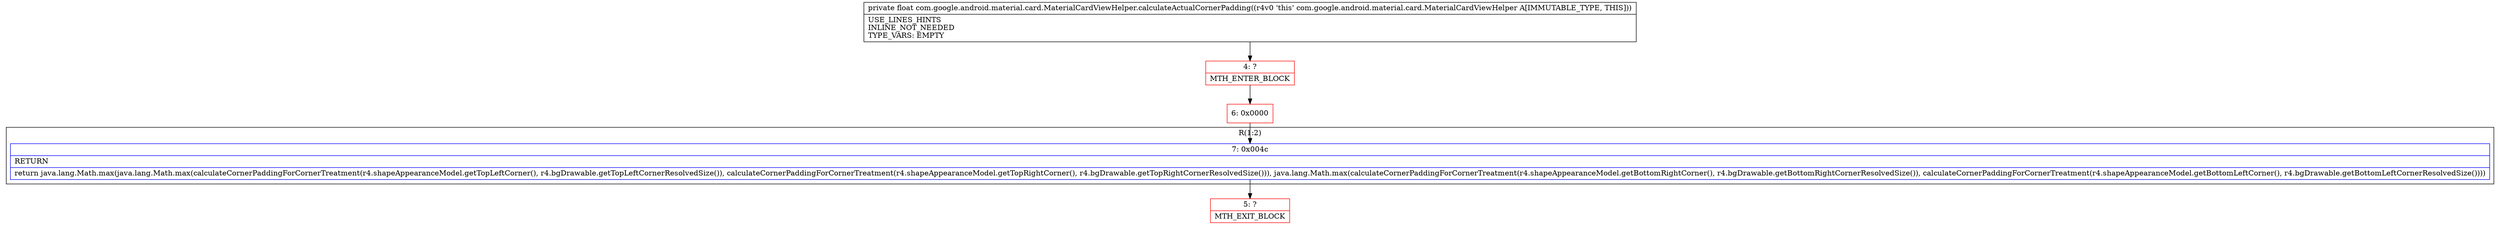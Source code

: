 digraph "CFG forcom.google.android.material.card.MaterialCardViewHelper.calculateActualCornerPadding()F" {
subgraph cluster_Region_1240582445 {
label = "R(1:2)";
node [shape=record,color=blue];
Node_7 [shape=record,label="{7\:\ 0x004c|RETURN\l|return java.lang.Math.max(java.lang.Math.max(calculateCornerPaddingForCornerTreatment(r4.shapeAppearanceModel.getTopLeftCorner(), r4.bgDrawable.getTopLeftCornerResolvedSize()), calculateCornerPaddingForCornerTreatment(r4.shapeAppearanceModel.getTopRightCorner(), r4.bgDrawable.getTopRightCornerResolvedSize())), java.lang.Math.max(calculateCornerPaddingForCornerTreatment(r4.shapeAppearanceModel.getBottomRightCorner(), r4.bgDrawable.getBottomRightCornerResolvedSize()), calculateCornerPaddingForCornerTreatment(r4.shapeAppearanceModel.getBottomLeftCorner(), r4.bgDrawable.getBottomLeftCornerResolvedSize())))\l}"];
}
Node_4 [shape=record,color=red,label="{4\:\ ?|MTH_ENTER_BLOCK\l}"];
Node_6 [shape=record,color=red,label="{6\:\ 0x0000}"];
Node_5 [shape=record,color=red,label="{5\:\ ?|MTH_EXIT_BLOCK\l}"];
MethodNode[shape=record,label="{private float com.google.android.material.card.MaterialCardViewHelper.calculateActualCornerPadding((r4v0 'this' com.google.android.material.card.MaterialCardViewHelper A[IMMUTABLE_TYPE, THIS]))  | USE_LINES_HINTS\lINLINE_NOT_NEEDED\lTYPE_VARS: EMPTY\l}"];
MethodNode -> Node_4;Node_7 -> Node_5;
Node_4 -> Node_6;
Node_6 -> Node_7;
}


